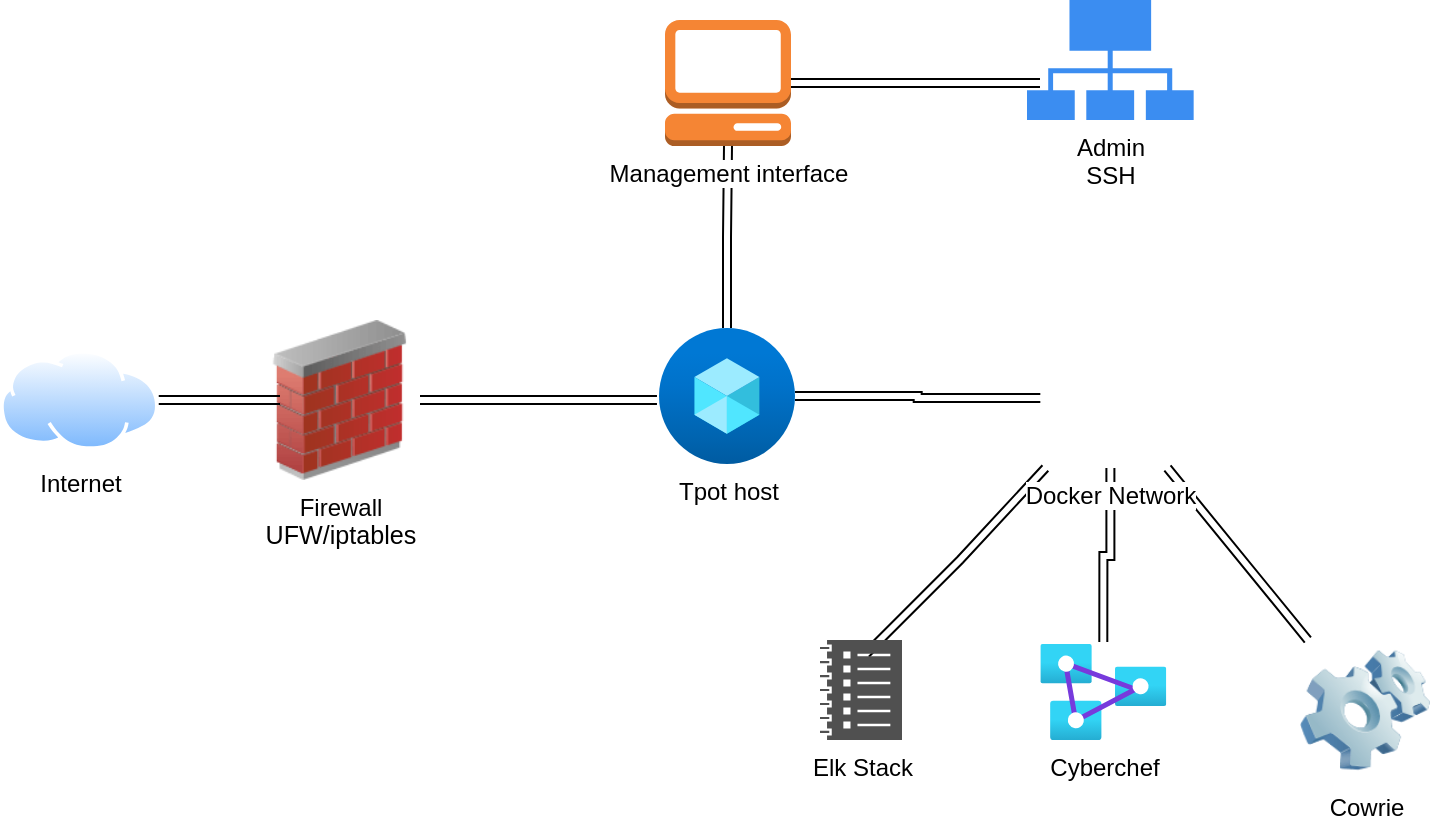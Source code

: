 <mxfile version="26.1.2">
  <diagram name="Page-1" id="-YsgHX1rWP6CS0yUM8W-">
    <mxGraphModel dx="1434" dy="818" grid="1" gridSize="10" guides="1" tooltips="1" connect="1" arrows="1" fold="1" page="1" pageScale="1" pageWidth="850" pageHeight="1100" math="0" shadow="0">
      <root>
        <mxCell id="0" />
        <mxCell id="1" parent="0" />
        <mxCell id="lsaSg4U5N68tIXGt_wPY-4" value="Internet" style="image;aspect=fixed;perimeter=ellipsePerimeter;html=1;align=center;shadow=0;dashed=0;spacingTop=3;image=img/lib/active_directory/internet_cloud.svg;" vertex="1" parent="1">
          <mxGeometry x="110" y="235" width="79.37" height="50" as="geometry" />
        </mxCell>
        <mxCell id="lsaSg4U5N68tIXGt_wPY-5" value="&lt;font style=&quot;color: rgb(0, 0, 0);&quot;&gt;Firewall&lt;br&gt;&lt;div style=&quot;text-align: center;&quot;&gt;&lt;span style=&quot;background-color: light-dark(#ffffff, var(--ge-dark-color, #121212)); color: light-dark(rgb(0, 0, 0), rgb(237, 237, 237)); font-family: var(--ds-font-family-code); font-size: 12.573px; text-align: start; text-wrap-mode: wrap;&quot;&gt;UFW/iptables&lt;/span&gt;&lt;/div&gt;&lt;/font&gt;" style="image;html=1;image=img/lib/clip_art/networking/Firewall_02_128x128.png" vertex="1" parent="1">
          <mxGeometry x="240" y="220" width="80" height="80" as="geometry" />
        </mxCell>
        <mxCell id="lsaSg4U5N68tIXGt_wPY-8" style="edgeStyle=orthogonalEdgeStyle;rounded=0;orthogonalLoop=1;jettySize=auto;html=1;entryX=0.125;entryY=0.5;entryDx=0;entryDy=0;entryPerimeter=0;shape=link;" edge="1" parent="1" source="lsaSg4U5N68tIXGt_wPY-4" target="lsaSg4U5N68tIXGt_wPY-5">
          <mxGeometry relative="1" as="geometry" />
        </mxCell>
        <mxCell id="lsaSg4U5N68tIXGt_wPY-24" style="edgeStyle=orthogonalEdgeStyle;rounded=0;orthogonalLoop=1;jettySize=auto;html=1;shape=link;" edge="1" parent="1" source="lsaSg4U5N68tIXGt_wPY-9" target="lsaSg4U5N68tIXGt_wPY-12">
          <mxGeometry relative="1" as="geometry" />
        </mxCell>
        <mxCell id="lsaSg4U5N68tIXGt_wPY-28" style="edgeStyle=orthogonalEdgeStyle;rounded=0;orthogonalLoop=1;jettySize=auto;html=1;shape=link;" edge="1" parent="1" source="lsaSg4U5N68tIXGt_wPY-9" target="lsaSg4U5N68tIXGt_wPY-21">
          <mxGeometry relative="1" as="geometry" />
        </mxCell>
        <mxCell id="lsaSg4U5N68tIXGt_wPY-9" value="Tpot host" style="image;aspect=fixed;html=1;points=[];align=center;fontSize=12;image=img/lib/azure2/compute/Host_Pools.svg;" vertex="1" parent="1">
          <mxGeometry x="439.5" y="224" width="68" height="68" as="geometry" />
        </mxCell>
        <mxCell id="lsaSg4U5N68tIXGt_wPY-10" style="edgeStyle=orthogonalEdgeStyle;rounded=0;orthogonalLoop=1;jettySize=auto;html=1;entryX=-0.015;entryY=0.529;entryDx=0;entryDy=0;entryPerimeter=0;shape=link;" edge="1" parent="1" source="lsaSg4U5N68tIXGt_wPY-5" target="lsaSg4U5N68tIXGt_wPY-9">
          <mxGeometry relative="1" as="geometry" />
        </mxCell>
        <mxCell id="lsaSg4U5N68tIXGt_wPY-27" style="rounded=0;orthogonalLoop=1;jettySize=auto;html=1;shape=link;" edge="1" parent="1" source="lsaSg4U5N68tIXGt_wPY-12" target="lsaSg4U5N68tIXGt_wPY-19">
          <mxGeometry relative="1" as="geometry" />
        </mxCell>
        <mxCell id="lsaSg4U5N68tIXGt_wPY-18" value="Cyberchef" style="image;aspect=fixed;html=1;points=[];align=center;fontSize=12;image=img/lib/azure2/analytics/Analysis_Services.svg;" vertex="1" parent="1">
          <mxGeometry x="630.16" y="382" width="63" height="48" as="geometry" />
        </mxCell>
        <mxCell id="lsaSg4U5N68tIXGt_wPY-19" value="&lt;div&gt;Cowrie&lt;/div&gt;" style="image;html=1;image=img/lib/clip_art/computers/Software_128x128.png" vertex="1" parent="1">
          <mxGeometry x="760" y="380" width="65" height="70" as="geometry" />
        </mxCell>
        <mxCell id="lsaSg4U5N68tIXGt_wPY-23" value="Admin&lt;br&gt;SSH" style="sketch=0;html=1;aspect=fixed;strokeColor=none;shadow=0;fillColor=#3B8DF1;verticalAlign=top;labelPosition=center;verticalLabelPosition=bottom;shape=mxgraph.gcp2.connected" vertex="1" parent="1">
          <mxGeometry x="623.5" y="60" width="83.33" height="60" as="geometry" />
        </mxCell>
        <mxCell id="lsaSg4U5N68tIXGt_wPY-25" style="rounded=0;orthogonalLoop=1;jettySize=auto;html=1;entryX=0.561;entryY=0.14;entryDx=0;entryDy=0;entryPerimeter=0;shape=link;" edge="1" parent="1" source="lsaSg4U5N68tIXGt_wPY-12" target="lsaSg4U5N68tIXGt_wPY-17">
          <mxGeometry relative="1" as="geometry">
            <Array as="points">
              <mxPoint x="590" y="340" />
            </Array>
          </mxGeometry>
        </mxCell>
        <mxCell id="lsaSg4U5N68tIXGt_wPY-17" value="Elk Stack" style="sketch=0;pointerEvents=1;shadow=0;dashed=0;html=1;strokeColor=none;labelPosition=center;verticalLabelPosition=bottom;verticalAlign=top;align=center;fillColor=#505050;shape=mxgraph.mscae.oms.log_management" vertex="1" parent="1">
          <mxGeometry x="520" y="380" width="41" height="50" as="geometry" />
        </mxCell>
        <mxCell id="lsaSg4U5N68tIXGt_wPY-26" style="edgeStyle=orthogonalEdgeStyle;rounded=0;orthogonalLoop=1;jettySize=auto;html=1;entryX=0.5;entryY=-0.021;entryDx=0;entryDy=0;entryPerimeter=0;shape=link;" edge="1" parent="1" source="lsaSg4U5N68tIXGt_wPY-12" target="lsaSg4U5N68tIXGt_wPY-18">
          <mxGeometry relative="1" as="geometry" />
        </mxCell>
        <mxCell id="lsaSg4U5N68tIXGt_wPY-12" value="Docker Network" style="shape=image;html=1;verticalAlign=top;verticalLabelPosition=bottom;labelBackgroundColor=#ffffff;imageAspect=0;aspect=fixed;image=https://cdn1.iconfinder.com/data/icons/unicons-line-vol-3/24/docker-128.png" vertex="1" parent="1">
          <mxGeometry x="630.16" y="224" width="70" height="70" as="geometry" />
        </mxCell>
        <mxCell id="lsaSg4U5N68tIXGt_wPY-29" style="rounded=0;orthogonalLoop=1;jettySize=auto;html=1;entryX=0.078;entryY=0.692;entryDx=0;entryDy=0;entryPerimeter=0;shape=link;edgeStyle=orthogonalEdgeStyle;" edge="1" parent="1" source="lsaSg4U5N68tIXGt_wPY-21" target="lsaSg4U5N68tIXGt_wPY-23">
          <mxGeometry relative="1" as="geometry" />
        </mxCell>
        <mxCell id="lsaSg4U5N68tIXGt_wPY-21" value="&lt;span style=&quot;background-color: light-dark(#ffffff, var(--ge-dark-color, #121212));&quot;&gt;Management interface&lt;/span&gt;" style="outlineConnect=0;dashed=0;verticalLabelPosition=bottom;verticalAlign=top;align=center;html=1;shape=mxgraph.aws3.management_console;fillColor=#F58534;gradientColor=none;" vertex="1" parent="1">
          <mxGeometry x="442.5" y="70" width="63" height="63" as="geometry" />
        </mxCell>
      </root>
    </mxGraphModel>
  </diagram>
</mxfile>
